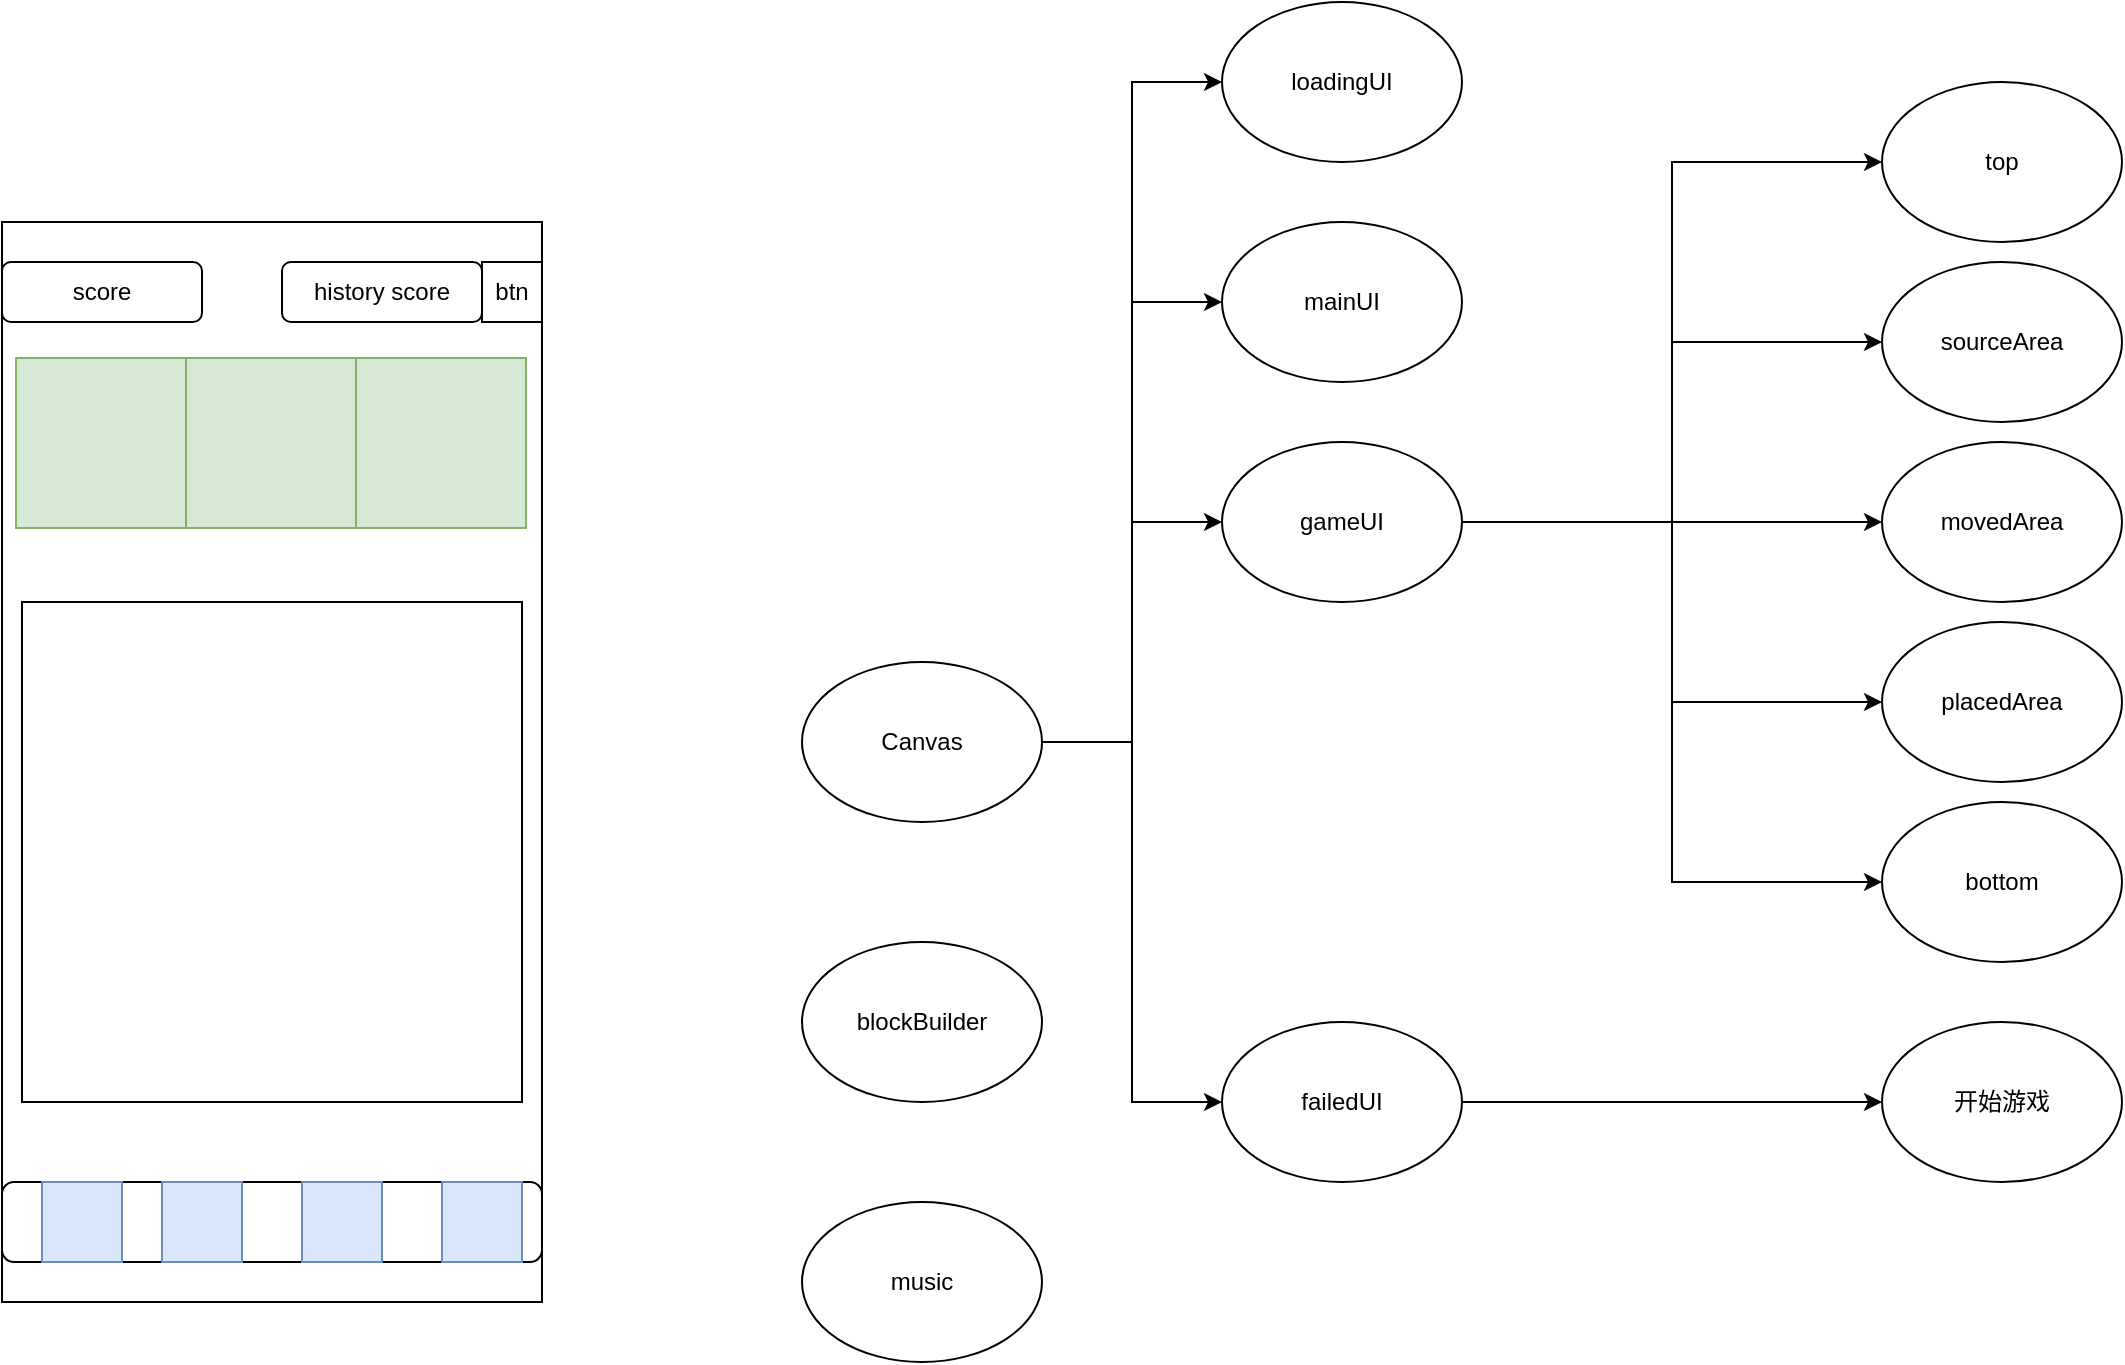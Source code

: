 <mxfile version="13.0.3" type="device"><diagram name="Page-1" id="42789a77-a242-8287-6e28-9cd8cfd52e62"><mxGraphModel dx="1017" dy="1119" grid="1" gridSize="10" guides="1" tooltips="1" connect="1" arrows="1" fold="1" page="1" pageScale="1" pageWidth="1100" pageHeight="850" background="#ffffff" math="0" shadow="0"><root><mxCell id="0"/><mxCell id="1" parent="0"/><mxCell id="X4Vw5bxI-R154ngKUygt-12" value="" style="rounded=0;whiteSpace=wrap;html=1;" vertex="1" parent="1"><mxGeometry x="30" y="130" width="270" height="540" as="geometry"/></mxCell><mxCell id="X4Vw5bxI-R154ngKUygt-29" value="" style="rounded=1;whiteSpace=wrap;html=1;" vertex="1" parent="1"><mxGeometry x="30" y="610" width="270" height="40" as="geometry"/></mxCell><mxCell id="X4Vw5bxI-R154ngKUygt-20" style="edgeStyle=orthogonalEdgeStyle;rounded=0;orthogonalLoop=1;jettySize=auto;html=1;entryX=0;entryY=0.5;entryDx=0;entryDy=0;" edge="1" parent="1" source="X4Vw5bxI-R154ngKUygt-1" target="X4Vw5bxI-R154ngKUygt-4"><mxGeometry relative="1" as="geometry"/></mxCell><mxCell id="X4Vw5bxI-R154ngKUygt-35" style="edgeStyle=orthogonalEdgeStyle;rounded=0;orthogonalLoop=1;jettySize=auto;html=1;entryX=0;entryY=0.5;entryDx=0;entryDy=0;" edge="1" parent="1" source="X4Vw5bxI-R154ngKUygt-1" target="X4Vw5bxI-R154ngKUygt-22"><mxGeometry relative="1" as="geometry"/></mxCell><mxCell id="X4Vw5bxI-R154ngKUygt-37" style="edgeStyle=orthogonalEdgeStyle;rounded=0;orthogonalLoop=1;jettySize=auto;html=1;entryX=1;entryY=0.5;entryDx=0;entryDy=0;" edge="1" parent="1" source="X4Vw5bxI-R154ngKUygt-1" target="X4Vw5bxI-R154ngKUygt-6"><mxGeometry relative="1" as="geometry"/></mxCell><mxCell id="X4Vw5bxI-R154ngKUygt-38" style="edgeStyle=orthogonalEdgeStyle;rounded=0;orthogonalLoop=1;jettySize=auto;html=1;entryX=0;entryY=0.5;entryDx=0;entryDy=0;" edge="1" parent="1" source="X4Vw5bxI-R154ngKUygt-1" target="X4Vw5bxI-R154ngKUygt-2"><mxGeometry relative="1" as="geometry"/></mxCell><mxCell id="X4Vw5bxI-R154ngKUygt-39" style="edgeStyle=orthogonalEdgeStyle;rounded=0;orthogonalLoop=1;jettySize=auto;html=1;entryX=0;entryY=0.5;entryDx=0;entryDy=0;" edge="1" parent="1" source="X4Vw5bxI-R154ngKUygt-1" target="X4Vw5bxI-R154ngKUygt-18"><mxGeometry relative="1" as="geometry"/></mxCell><mxCell id="X4Vw5bxI-R154ngKUygt-1" value="gameUI" style="ellipse;whiteSpace=wrap;html=1;" vertex="1" parent="1"><mxGeometry x="640" y="240" width="120" height="80" as="geometry"/></mxCell><mxCell id="X4Vw5bxI-R154ngKUygt-6" value="sourceArea" style="ellipse;whiteSpace=wrap;html=1;direction=west;" vertex="1" parent="1"><mxGeometry x="970" y="150" width="120" height="80" as="geometry"/></mxCell><mxCell id="X4Vw5bxI-R154ngKUygt-4" value="bottom" style="ellipse;whiteSpace=wrap;html=1;" vertex="1" parent="1"><mxGeometry x="970" y="420" width="120" height="80" as="geometry"/></mxCell><mxCell id="X4Vw5bxI-R154ngKUygt-2" value="top" style="ellipse;whiteSpace=wrap;html=1;" vertex="1" parent="1"><mxGeometry x="970" y="60" width="120" height="80" as="geometry"/></mxCell><mxCell id="X4Vw5bxI-R154ngKUygt-41" style="edgeStyle=orthogonalEdgeStyle;rounded=0;orthogonalLoop=1;jettySize=auto;html=1;entryX=0;entryY=0.5;entryDx=0;entryDy=0;" edge="1" parent="1" source="X4Vw5bxI-R154ngKUygt-10" target="X4Vw5bxI-R154ngKUygt-40"><mxGeometry relative="1" as="geometry"/></mxCell><mxCell id="X4Vw5bxI-R154ngKUygt-49" style="edgeStyle=orthogonalEdgeStyle;rounded=0;orthogonalLoop=1;jettySize=auto;html=1;entryX=0;entryY=0.5;entryDx=0;entryDy=0;" edge="1" parent="1" source="X4Vw5bxI-R154ngKUygt-10" target="X4Vw5bxI-R154ngKUygt-48"><mxGeometry relative="1" as="geometry"/></mxCell><mxCell id="X4Vw5bxI-R154ngKUygt-51" style="edgeStyle=orthogonalEdgeStyle;rounded=0;orthogonalLoop=1;jettySize=auto;html=1;entryX=0;entryY=0.5;entryDx=0;entryDy=0;" edge="1" parent="1" source="X4Vw5bxI-R154ngKUygt-10" target="X4Vw5bxI-R154ngKUygt-50"><mxGeometry relative="1" as="geometry"/></mxCell><mxCell id="X4Vw5bxI-R154ngKUygt-52" style="edgeStyle=orthogonalEdgeStyle;rounded=0;orthogonalLoop=1;jettySize=auto;html=1;entryX=0;entryY=0.5;entryDx=0;entryDy=0;" edge="1" parent="1" source="X4Vw5bxI-R154ngKUygt-10" target="X4Vw5bxI-R154ngKUygt-1"><mxGeometry relative="1" as="geometry"/></mxCell><mxCell id="X4Vw5bxI-R154ngKUygt-10" value="Canvas" style="ellipse;whiteSpace=wrap;html=1;" vertex="1" parent="1"><mxGeometry x="430" y="350" width="120" height="80" as="geometry"/></mxCell><mxCell id="X4Vw5bxI-R154ngKUygt-13" value="" style="whiteSpace=wrap;html=1;aspect=fixed;" vertex="1" parent="1"><mxGeometry x="40" y="320" width="250" height="250" as="geometry"/></mxCell><mxCell id="X4Vw5bxI-R154ngKUygt-15" value="" style="whiteSpace=wrap;html=1;aspect=fixed;fillColor=#d5e8d4;strokeColor=#82b366;" vertex="1" parent="1"><mxGeometry x="37" y="198" width="85" height="85" as="geometry"/></mxCell><mxCell id="X4Vw5bxI-R154ngKUygt-16" value="" style="whiteSpace=wrap;html=1;aspect=fixed;fillColor=#d5e8d4;strokeColor=#82b366;" vertex="1" parent="1"><mxGeometry x="122" y="198" width="85" height="85" as="geometry"/></mxCell><mxCell id="X4Vw5bxI-R154ngKUygt-17" value="" style="whiteSpace=wrap;html=1;aspect=fixed;fillColor=#d5e8d4;strokeColor=#82b366;" vertex="1" parent="1"><mxGeometry x="207" y="198" width="85" height="85" as="geometry"/></mxCell><mxCell id="X4Vw5bxI-R154ngKUygt-18" value="movedArea" style="ellipse;whiteSpace=wrap;html=1;" vertex="1" parent="1"><mxGeometry x="970" y="240" width="120" height="80" as="geometry"/></mxCell><mxCell id="X4Vw5bxI-R154ngKUygt-22" value="placedArea" style="ellipse;whiteSpace=wrap;html=1;" vertex="1" parent="1"><mxGeometry x="970" y="330" width="120" height="80" as="geometry"/></mxCell><mxCell id="X4Vw5bxI-R154ngKUygt-24" value="score" style="rounded=1;whiteSpace=wrap;html=1;" vertex="1" parent="1"><mxGeometry x="30" y="150" width="100" height="30" as="geometry"/></mxCell><mxCell id="X4Vw5bxI-R154ngKUygt-25" value="history score" style="rounded=1;whiteSpace=wrap;html=1;" vertex="1" parent="1"><mxGeometry x="170" y="150" width="100" height="30" as="geometry"/></mxCell><mxCell id="X4Vw5bxI-R154ngKUygt-26" value="btn" style="whiteSpace=wrap;html=1;aspect=fixed;" vertex="1" parent="1"><mxGeometry x="270" y="150" width="30" height="30" as="geometry"/></mxCell><mxCell id="X4Vw5bxI-R154ngKUygt-27" value="" style="whiteSpace=wrap;html=1;aspect=fixed;fillColor=#dae8fc;strokeColor=#6c8ebf;" vertex="1" parent="1"><mxGeometry x="50" y="610" width="40" height="40" as="geometry"/></mxCell><mxCell id="X4Vw5bxI-R154ngKUygt-30" value="" style="whiteSpace=wrap;html=1;aspect=fixed;fillColor=#dae8fc;strokeColor=#6c8ebf;" vertex="1" parent="1"><mxGeometry x="110" y="610" width="40" height="40" as="geometry"/></mxCell><mxCell id="X4Vw5bxI-R154ngKUygt-31" value="" style="whiteSpace=wrap;html=1;aspect=fixed;fillColor=#dae8fc;strokeColor=#6c8ebf;" vertex="1" parent="1"><mxGeometry x="180" y="610" width="40" height="40" as="geometry"/></mxCell><mxCell id="X4Vw5bxI-R154ngKUygt-32" value="" style="whiteSpace=wrap;html=1;aspect=fixed;fillColor=#dae8fc;strokeColor=#6c8ebf;" vertex="1" parent="1"><mxGeometry x="250" y="610" width="40" height="40" as="geometry"/></mxCell><mxCell id="X4Vw5bxI-R154ngKUygt-47" value="" style="edgeStyle=orthogonalEdgeStyle;rounded=0;orthogonalLoop=1;jettySize=auto;html=1;" edge="1" parent="1" source="X4Vw5bxI-R154ngKUygt-40" target="X4Vw5bxI-R154ngKUygt-46"><mxGeometry relative="1" as="geometry"/></mxCell><mxCell id="X4Vw5bxI-R154ngKUygt-40" value="failedUI" style="ellipse;whiteSpace=wrap;html=1;" vertex="1" parent="1"><mxGeometry x="640" y="530" width="120" height="80" as="geometry"/></mxCell><mxCell id="X4Vw5bxI-R154ngKUygt-46" value="开始游戏" style="ellipse;whiteSpace=wrap;html=1;" vertex="1" parent="1"><mxGeometry x="970" y="530" width="120" height="80" as="geometry"/></mxCell><mxCell id="X4Vw5bxI-R154ngKUygt-44" value="blockBuilder" style="ellipse;whiteSpace=wrap;html=1;" vertex="1" parent="1"><mxGeometry x="430" y="490" width="120" height="80" as="geometry"/></mxCell><mxCell id="X4Vw5bxI-R154ngKUygt-45" value="music" style="ellipse;whiteSpace=wrap;html=1;" vertex="1" parent="1"><mxGeometry x="430" y="620" width="120" height="80" as="geometry"/></mxCell><mxCell id="X4Vw5bxI-R154ngKUygt-48" value="loadingUI" style="ellipse;whiteSpace=wrap;html=1;" vertex="1" parent="1"><mxGeometry x="640" y="20" width="120" height="80" as="geometry"/></mxCell><mxCell id="X4Vw5bxI-R154ngKUygt-50" value="mainUI" style="ellipse;whiteSpace=wrap;html=1;" vertex="1" parent="1"><mxGeometry x="640" y="130" width="120" height="80" as="geometry"/></mxCell></root></mxGraphModel></diagram></mxfile>